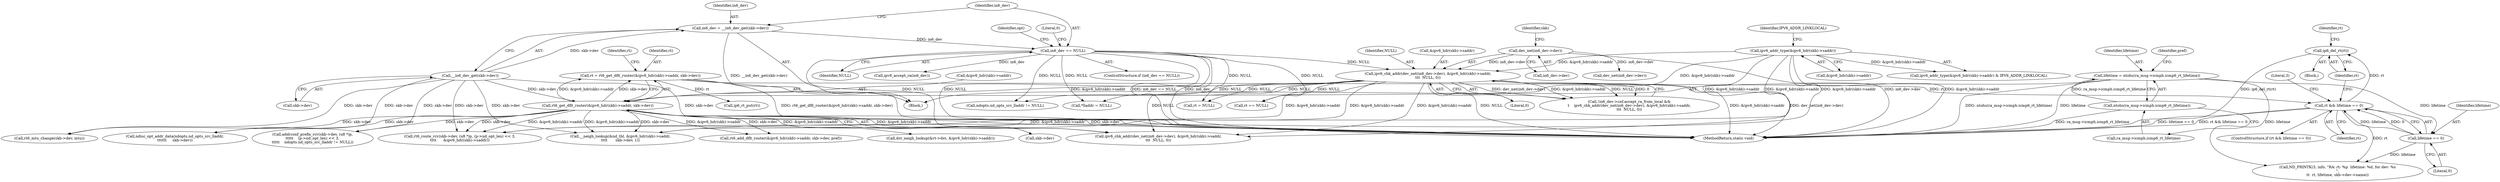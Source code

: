 digraph "0_linux_6fd99094de2b83d1d4c8457f2c83483b2828e75a@pointer" {
"1000436" [label="(Call,ip6_del_rt(rt))"];
"1000430" [label="(Call,rt && lifetime == 0)"];
"1000391" [label="(Call,rt = rt6_get_dflt_router(&ipv6_hdr(skb)->saddr, skb->dev))"];
"1000393" [label="(Call,rt6_get_dflt_router(&ipv6_hdr(skb)->saddr, skb->dev))"];
"1000167" [label="(Call,ipv6_addr_type(&ipv6_hdr(skb)->saddr))"];
"1000339" [label="(Call,ipv6_chk_addr(dev_net(in6_dev->dev), &ipv6_hdr(skb)->saddr,\n\t\t\t  NULL, 0))"];
"1000340" [label="(Call,dev_net(in6_dev->dev))"];
"1000209" [label="(Call,in6_dev == NULL)"];
"1000202" [label="(Call,in6_dev = __in6_dev_get(skb->dev))"];
"1000204" [label="(Call,__in6_dev_get(skb->dev))"];
"1000432" [label="(Call,lifetime == 0)"];
"1000362" [label="(Call,lifetime = ntohs(ra_msg->icmph.icmp6_rt_lifetime))"];
"1000364" [label="(Call,ntohs(ra_msg->icmph.icmp6_rt_lifetime))"];
"1000433" [label="(Identifier,lifetime)"];
"1000807" [label="(Call,dev_net(in6_dev->dev))"];
"1000365" [label="(Call,ra_msg->icmph.icmp6_rt_lifetime)"];
"1000900" [label="(Call,rt6_route_rcv(skb->dev, (u8 *)p, (p->nd_opt_len) << 3,\n\t\t\t\t      &ipv6_hdr(skb)->saddr))"];
"1000226" [label="(Identifier,opt)"];
"1000437" [label="(Identifier,rt)"];
"1000391" [label="(Call,rt = rt6_get_dflt_router(&ipv6_hdr(skb)->saddr, skb->dev))"];
"1000439" [label="(Identifier,rt)"];
"1000394" [label="(Call,&ipv6_hdr(skb)->saddr)"];
"1000454" [label="(Call,rt == NULL)"];
"1000204" [label="(Call,__in6_dev_get(skb->dev))"];
"1000392" [label="(Identifier,rt)"];
"1000465" [label="(Call,rt6_add_dflt_router(&ipv6_hdr(skb)->saddr, skb->dev, pref))"];
"1000332" [label="(Call,!in6_dev->cnf.accept_ra_from_local &&\n\t    ipv6_chk_addr(dev_net(in6_dev->dev), &ipv6_hdr(skb)->saddr,\n\t\t\t  NULL, 0))"];
"1000340" [label="(Call,dev_net(in6_dev->dev))"];
"1000435" [label="(Block,)"];
"1000347" [label="(Identifier,skb)"];
"1000167" [label="(Call,ipv6_addr_type(&ipv6_hdr(skb)->saddr))"];
"1000371" [label="(Identifier,pref)"];
"1000166" [label="(Call,ipv6_addr_type(&ipv6_hdr(skb)->saddr) & IPV6_ADDR_LINKLOCAL)"];
"1000205" [label="(Call,skb->dev)"];
"1000426" [label="(Call,ip6_rt_put(rt))"];
"1000362" [label="(Call,lifetime = ntohs(ra_msg->icmph.icmp6_rt_lifetime))"];
"1000363" [label="(Identifier,lifetime)"];
"1000431" [label="(Identifier,rt)"];
"1000407" [label="(Call,dst_neigh_lookup(&rt->dst, &ipv6_hdr(skb)->saddr))"];
"1000173" [label="(Identifier,IPV6_ADDR_LINKLOCAL)"];
"1000975" [label="(Call,ndopts.nd_opts_src_lladdr != NULL)"];
"1000432" [label="(Call,lifetime == 0)"];
"1000208" [label="(ControlStructure,if (in6_dev == NULL))"];
"1001104" [label="(MethodReturn,static void)"];
"1000168" [label="(Call,&ipv6_hdr(skb)->saddr)"];
"1001055" [label="(Call,rt6_mtu_change(skb->dev, mtu))"];
"1000441" [label="(Call,ND_PRINTK(3, info, \"RA: rt: %p  lifetime: %d, for dev: %s\n\",\n\t\t  rt, lifetime, skb->dev->name))"];
"1000211" [label="(Identifier,NULL)"];
"1000434" [label="(Literal,0)"];
"1000112" [label="(Block,)"];
"1000349" [label="(Identifier,NULL)"];
"1000238" [label="(Call,ipv6_accept_ra(in6_dev))"];
"1000339" [label="(Call,ipv6_chk_addr(dev_net(in6_dev->dev), &ipv6_hdr(skb)->saddr,\n\t\t\t  NULL, 0))"];
"1000350" [label="(Literal,0)"];
"1000344" [label="(Call,&ipv6_hdr(skb)->saddr)"];
"1000210" [label="(Identifier,in6_dev)"];
"1000442" [label="(Literal,3)"];
"1000745" [label="(Call,*lladdr = NULL)"];
"1000403" [label="(Identifier,rt)"];
"1000214" [label="(Literal,0)"];
"1000364" [label="(Call,ntohs(ra_msg->icmph.icmp6_rt_lifetime))"];
"1000341" [label="(Call,in6_dev->dev)"];
"1000203" [label="(Identifier,in6_dev)"];
"1000209" [label="(Call,in6_dev == NULL)"];
"1000393" [label="(Call,rt6_get_dflt_router(&ipv6_hdr(skb)->saddr, skb->dev))"];
"1000202" [label="(Call,in6_dev = __in6_dev_get(skb->dev))"];
"1000436" [label="(Call,ip6_del_rt(rt))"];
"1000429" [label="(ControlStructure,if (rt && lifetime == 0))"];
"1000806" [label="(Call,ipv6_chk_addr(dev_net(in6_dev->dev), &ipv6_hdr(skb)->saddr,\n\t\t\t  NULL, 0))"];
"1000430" [label="(Call,rt && lifetime == 0)"];
"1000399" [label="(Call,skb->dev)"];
"1000755" [label="(Call,ndisc_opt_addr_data(ndopts.nd_opts_src_lladdr,\n\t\t\t\t\t\t     skb->dev))"];
"1000963" [label="(Call,addrconf_prefix_rcv(skb->dev, (u8 *)p,\n\t\t\t\t\t    (p->nd_opt_len) << 3,\n\t\t\t\t\t    ndopts.nd_opts_src_lladdr != NULL))"];
"1000438" [label="(Call,rt = NULL)"];
"1000729" [label="(Call,__neigh_lookup(&nd_tbl, &ipv6_hdr(skb)->saddr,\n\t\t\t\t       skb->dev, 1))"];
"1000436" -> "1000435"  [label="AST: "];
"1000436" -> "1000437"  [label="CFG: "];
"1000437" -> "1000436"  [label="AST: "];
"1000439" -> "1000436"  [label="CFG: "];
"1000436" -> "1001104"  [label="DDG: ip6_del_rt(rt)"];
"1000430" -> "1000436"  [label="DDG: rt"];
"1000430" -> "1000429"  [label="AST: "];
"1000430" -> "1000431"  [label="CFG: "];
"1000430" -> "1000432"  [label="CFG: "];
"1000431" -> "1000430"  [label="AST: "];
"1000432" -> "1000430"  [label="AST: "];
"1000437" -> "1000430"  [label="CFG: "];
"1000442" -> "1000430"  [label="CFG: "];
"1000430" -> "1001104"  [label="DDG: lifetime == 0"];
"1000430" -> "1001104"  [label="DDG: rt && lifetime == 0"];
"1000391" -> "1000430"  [label="DDG: rt"];
"1000432" -> "1000430"  [label="DDG: lifetime"];
"1000432" -> "1000430"  [label="DDG: 0"];
"1000430" -> "1000441"  [label="DDG: rt"];
"1000391" -> "1000112"  [label="AST: "];
"1000391" -> "1000393"  [label="CFG: "];
"1000392" -> "1000391"  [label="AST: "];
"1000393" -> "1000391"  [label="AST: "];
"1000403" -> "1000391"  [label="CFG: "];
"1000391" -> "1001104"  [label="DDG: rt6_get_dflt_router(&ipv6_hdr(skb)->saddr, skb->dev)"];
"1000393" -> "1000391"  [label="DDG: &ipv6_hdr(skb)->saddr"];
"1000393" -> "1000391"  [label="DDG: skb->dev"];
"1000391" -> "1000426"  [label="DDG: rt"];
"1000393" -> "1000399"  [label="CFG: "];
"1000394" -> "1000393"  [label="AST: "];
"1000399" -> "1000393"  [label="AST: "];
"1000393" -> "1001104"  [label="DDG: &ipv6_hdr(skb)->saddr"];
"1000393" -> "1001104"  [label="DDG: skb->dev"];
"1000167" -> "1000393"  [label="DDG: &ipv6_hdr(skb)->saddr"];
"1000339" -> "1000393"  [label="DDG: &ipv6_hdr(skb)->saddr"];
"1000204" -> "1000393"  [label="DDG: skb->dev"];
"1000393" -> "1000407"  [label="DDG: &ipv6_hdr(skb)->saddr"];
"1000393" -> "1000465"  [label="DDG: &ipv6_hdr(skb)->saddr"];
"1000393" -> "1000465"  [label="DDG: skb->dev"];
"1000393" -> "1000729"  [label="DDG: &ipv6_hdr(skb)->saddr"];
"1000393" -> "1000729"  [label="DDG: skb->dev"];
"1000393" -> "1000755"  [label="DDG: skb->dev"];
"1000393" -> "1000806"  [label="DDG: &ipv6_hdr(skb)->saddr"];
"1000393" -> "1000900"  [label="DDG: skb->dev"];
"1000393" -> "1000900"  [label="DDG: &ipv6_hdr(skb)->saddr"];
"1000393" -> "1000963"  [label="DDG: skb->dev"];
"1000393" -> "1001055"  [label="DDG: skb->dev"];
"1000167" -> "1000166"  [label="AST: "];
"1000167" -> "1000168"  [label="CFG: "];
"1000168" -> "1000167"  [label="AST: "];
"1000173" -> "1000167"  [label="CFG: "];
"1000167" -> "1001104"  [label="DDG: &ipv6_hdr(skb)->saddr"];
"1000167" -> "1000166"  [label="DDG: &ipv6_hdr(skb)->saddr"];
"1000167" -> "1000339"  [label="DDG: &ipv6_hdr(skb)->saddr"];
"1000167" -> "1000729"  [label="DDG: &ipv6_hdr(skb)->saddr"];
"1000167" -> "1000806"  [label="DDG: &ipv6_hdr(skb)->saddr"];
"1000167" -> "1000900"  [label="DDG: &ipv6_hdr(skb)->saddr"];
"1000339" -> "1000332"  [label="AST: "];
"1000339" -> "1000350"  [label="CFG: "];
"1000340" -> "1000339"  [label="AST: "];
"1000344" -> "1000339"  [label="AST: "];
"1000349" -> "1000339"  [label="AST: "];
"1000350" -> "1000339"  [label="AST: "];
"1000332" -> "1000339"  [label="CFG: "];
"1000339" -> "1001104"  [label="DDG: NULL"];
"1000339" -> "1001104"  [label="DDG: &ipv6_hdr(skb)->saddr"];
"1000339" -> "1001104"  [label="DDG: dev_net(in6_dev->dev)"];
"1000339" -> "1000332"  [label="DDG: dev_net(in6_dev->dev)"];
"1000339" -> "1000332"  [label="DDG: &ipv6_hdr(skb)->saddr"];
"1000339" -> "1000332"  [label="DDG: NULL"];
"1000339" -> "1000332"  [label="DDG: 0"];
"1000340" -> "1000339"  [label="DDG: in6_dev->dev"];
"1000209" -> "1000339"  [label="DDG: NULL"];
"1000339" -> "1000438"  [label="DDG: NULL"];
"1000339" -> "1000454"  [label="DDG: NULL"];
"1000339" -> "1000729"  [label="DDG: &ipv6_hdr(skb)->saddr"];
"1000339" -> "1000745"  [label="DDG: NULL"];
"1000339" -> "1000806"  [label="DDG: &ipv6_hdr(skb)->saddr"];
"1000339" -> "1000806"  [label="DDG: NULL"];
"1000339" -> "1000900"  [label="DDG: &ipv6_hdr(skb)->saddr"];
"1000339" -> "1000975"  [label="DDG: NULL"];
"1000340" -> "1000341"  [label="CFG: "];
"1000341" -> "1000340"  [label="AST: "];
"1000347" -> "1000340"  [label="CFG: "];
"1000340" -> "1001104"  [label="DDG: in6_dev->dev"];
"1000340" -> "1000807"  [label="DDG: in6_dev->dev"];
"1000209" -> "1000208"  [label="AST: "];
"1000209" -> "1000211"  [label="CFG: "];
"1000210" -> "1000209"  [label="AST: "];
"1000211" -> "1000209"  [label="AST: "];
"1000214" -> "1000209"  [label="CFG: "];
"1000226" -> "1000209"  [label="CFG: "];
"1000209" -> "1001104"  [label="DDG: in6_dev == NULL"];
"1000209" -> "1001104"  [label="DDG: in6_dev"];
"1000209" -> "1001104"  [label="DDG: NULL"];
"1000202" -> "1000209"  [label="DDG: in6_dev"];
"1000209" -> "1000238"  [label="DDG: in6_dev"];
"1000209" -> "1000438"  [label="DDG: NULL"];
"1000209" -> "1000454"  [label="DDG: NULL"];
"1000209" -> "1000745"  [label="DDG: NULL"];
"1000209" -> "1000806"  [label="DDG: NULL"];
"1000209" -> "1000975"  [label="DDG: NULL"];
"1000202" -> "1000112"  [label="AST: "];
"1000202" -> "1000204"  [label="CFG: "];
"1000203" -> "1000202"  [label="AST: "];
"1000204" -> "1000202"  [label="AST: "];
"1000210" -> "1000202"  [label="CFG: "];
"1000202" -> "1001104"  [label="DDG: __in6_dev_get(skb->dev)"];
"1000204" -> "1000202"  [label="DDG: skb->dev"];
"1000204" -> "1000205"  [label="CFG: "];
"1000205" -> "1000204"  [label="AST: "];
"1000204" -> "1001104"  [label="DDG: skb->dev"];
"1000204" -> "1000729"  [label="DDG: skb->dev"];
"1000204" -> "1000755"  [label="DDG: skb->dev"];
"1000204" -> "1000900"  [label="DDG: skb->dev"];
"1000204" -> "1000963"  [label="DDG: skb->dev"];
"1000204" -> "1001055"  [label="DDG: skb->dev"];
"1000432" -> "1000434"  [label="CFG: "];
"1000433" -> "1000432"  [label="AST: "];
"1000434" -> "1000432"  [label="AST: "];
"1000362" -> "1000432"  [label="DDG: lifetime"];
"1000432" -> "1000441"  [label="DDG: lifetime"];
"1000362" -> "1000112"  [label="AST: "];
"1000362" -> "1000364"  [label="CFG: "];
"1000363" -> "1000362"  [label="AST: "];
"1000364" -> "1000362"  [label="AST: "];
"1000371" -> "1000362"  [label="CFG: "];
"1000362" -> "1001104"  [label="DDG: ntohs(ra_msg->icmph.icmp6_rt_lifetime)"];
"1000362" -> "1001104"  [label="DDG: lifetime"];
"1000364" -> "1000362"  [label="DDG: ra_msg->icmph.icmp6_rt_lifetime"];
"1000362" -> "1000441"  [label="DDG: lifetime"];
"1000364" -> "1000365"  [label="CFG: "];
"1000365" -> "1000364"  [label="AST: "];
"1000364" -> "1001104"  [label="DDG: ra_msg->icmph.icmp6_rt_lifetime"];
}
